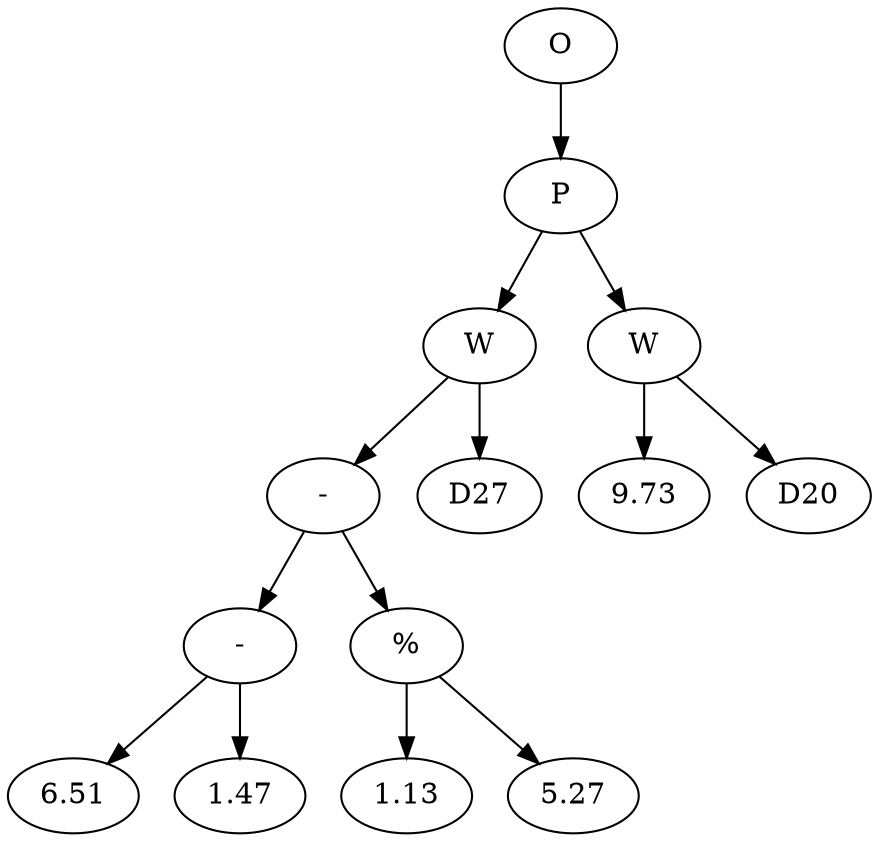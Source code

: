 // Tree
digraph {
	18666039 [label=O]
	18666040 [label=P]
	18666039 -> 18666040
	18666041 [label=W]
	18666040 -> 18666041
	18666042 [label="-"]
	18666041 -> 18666042
	18666043 [label="-"]
	18666042 -> 18666043
	18666044 [label=6.51]
	18666043 -> 18666044
	18666045 [label=1.47]
	18666043 -> 18666045
	18666046 [label="%"]
	18666042 -> 18666046
	18666047 [label=1.13]
	18666046 -> 18666047
	18666048 [label=5.27]
	18666046 -> 18666048
	18666049 [label=D27]
	18666041 -> 18666049
	18666050 [label=W]
	18666040 -> 18666050
	18666051 [label=9.73]
	18666050 -> 18666051
	18666052 [label=D20]
	18666050 -> 18666052
}
